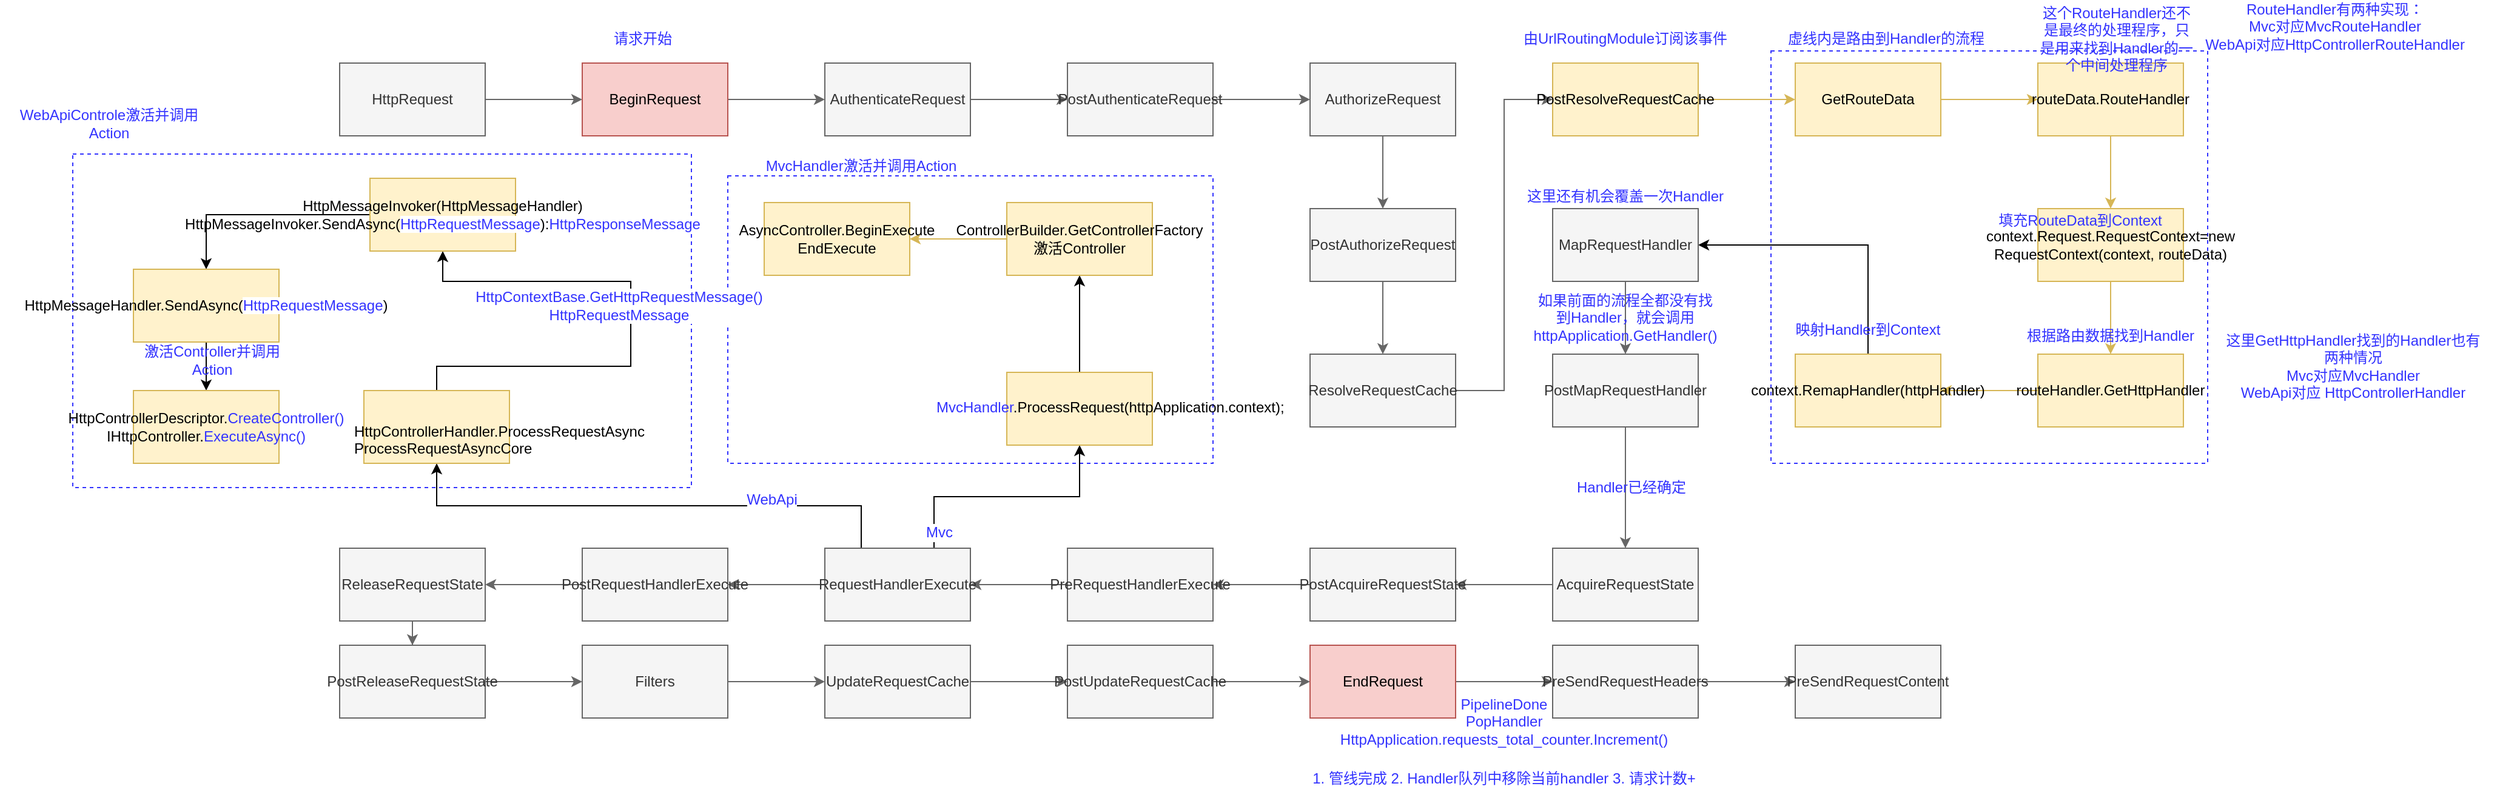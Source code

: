 <mxfile version="12.1.0" type="github" pages="1"><diagram id="ivOXmlOyjrkixMczFJsX" name="Page-1"><mxGraphModel dx="2666" dy="1594" grid="1" gridSize="10" guides="1" tooltips="1" connect="1" arrows="1" fold="1" page="1" pageScale="1" pageWidth="1600" pageHeight="900" math="0" shadow="0"><root><mxCell id="0"/><mxCell id="1" parent="0"/><mxCell id="DjkRwyKqZj0cm9yX4KQR-33" value="" style="rounded=0;whiteSpace=wrap;html=1;fontColor=#3333FF;dashed=1;strokeColor=#3333FF;fillColor=none;" vertex="1" parent="1"><mxGeometry x="360" y="133" width="400" height="237" as="geometry"/></mxCell><mxCell id="DjkRwyKqZj0cm9yX4KQR-26" value="" style="rounded=0;whiteSpace=wrap;html=1;fontColor=#3333FF;dashed=1;strokeColor=#3333FF;fillColor=none;" vertex="1" parent="1"><mxGeometry x="-180" y="115" width="510" height="275" as="geometry"/></mxCell><mxCell id="cHqAUBJOy2fZtPv6QNGA-51" value="" style="rounded=0;whiteSpace=wrap;html=1;fillColor=none;dashed=1;strokeColor=#3333FF;" parent="1" vertex="1"><mxGeometry x="1220" y="30" width="360" height="340" as="geometry"/></mxCell><mxCell id="wByduMAvmVtDEDCS51Q_-6" value="" style="edgeStyle=orthogonalEdgeStyle;rounded=0;orthogonalLoop=1;jettySize=auto;html=1;fillColor=#f5f5f5;strokeColor=#666666;" parent="1" source="wByduMAvmVtDEDCS51Q_-4" target="wByduMAvmVtDEDCS51Q_-5" edge="1"><mxGeometry relative="1" as="geometry"/></mxCell><mxCell id="wByduMAvmVtDEDCS51Q_-4" value="HttpRequest" style="rounded=0;whiteSpace=wrap;html=1;fillColor=#f5f5f5;align=center;strokeColor=#666666;fontColor=#333333;" parent="1" vertex="1"><mxGeometry x="40" y="40" width="120" height="60" as="geometry"/></mxCell><mxCell id="wByduMAvmVtDEDCS51Q_-8" value="" style="edgeStyle=orthogonalEdgeStyle;rounded=0;orthogonalLoop=1;jettySize=auto;html=1;fillColor=#f5f5f5;strokeColor=#666666;" parent="1" source="wByduMAvmVtDEDCS51Q_-5" target="wByduMAvmVtDEDCS51Q_-7" edge="1"><mxGeometry relative="1" as="geometry"/></mxCell><mxCell id="wByduMAvmVtDEDCS51Q_-5" value="BeginRequest" style="rounded=0;whiteSpace=wrap;html=1;fillColor=#f8cecc;align=center;strokeColor=#b85450;" parent="1" vertex="1"><mxGeometry x="240" y="40" width="120" height="60" as="geometry"/></mxCell><mxCell id="wByduMAvmVtDEDCS51Q_-10" value="" style="edgeStyle=orthogonalEdgeStyle;rounded=0;orthogonalLoop=1;jettySize=auto;html=1;fillColor=#f5f5f5;strokeColor=#666666;" parent="1" source="wByduMAvmVtDEDCS51Q_-7" target="wByduMAvmVtDEDCS51Q_-9" edge="1"><mxGeometry relative="1" as="geometry"/></mxCell><mxCell id="wByduMAvmVtDEDCS51Q_-7" value="AuthenticateRequest" style="rounded=0;whiteSpace=wrap;html=1;fillColor=#f5f5f5;align=center;strokeColor=#666666;fontColor=#333333;" parent="1" vertex="1"><mxGeometry x="440" y="40" width="120" height="60" as="geometry"/></mxCell><mxCell id="wByduMAvmVtDEDCS51Q_-12" value="" style="edgeStyle=orthogonalEdgeStyle;rounded=0;orthogonalLoop=1;jettySize=auto;html=1;fillColor=#f5f5f5;strokeColor=#666666;" parent="1" source="wByduMAvmVtDEDCS51Q_-9" target="wByduMAvmVtDEDCS51Q_-11" edge="1"><mxGeometry relative="1" as="geometry"/></mxCell><mxCell id="wByduMAvmVtDEDCS51Q_-9" value="PostAuthenticateRequest" style="rounded=0;whiteSpace=wrap;html=1;fillColor=#f5f5f5;align=center;strokeColor=#666666;fontColor=#333333;" parent="1" vertex="1"><mxGeometry x="640" y="40" width="120" height="60" as="geometry"/></mxCell><mxCell id="cHqAUBJOy2fZtPv6QNGA-33" value="" style="edgeStyle=orthogonalEdgeStyle;rounded=0;orthogonalLoop=1;jettySize=auto;html=1;fillColor=#f5f5f5;strokeColor=#666666;" parent="1" source="wByduMAvmVtDEDCS51Q_-11" target="wByduMAvmVtDEDCS51Q_-13" edge="1"><mxGeometry relative="1" as="geometry"/></mxCell><mxCell id="wByduMAvmVtDEDCS51Q_-11" value="AuthorizeRequest" style="rounded=0;whiteSpace=wrap;html=1;fillColor=#f5f5f5;align=center;strokeColor=#666666;fontColor=#333333;" parent="1" vertex="1"><mxGeometry x="840" y="40" width="120" height="60" as="geometry"/></mxCell><mxCell id="cHqAUBJOy2fZtPv6QNGA-34" value="" style="edgeStyle=orthogonalEdgeStyle;rounded=0;orthogonalLoop=1;jettySize=auto;html=1;fillColor=#f5f5f5;strokeColor=#666666;" parent="1" source="wByduMAvmVtDEDCS51Q_-13" target="wByduMAvmVtDEDCS51Q_-16" edge="1"><mxGeometry relative="1" as="geometry"/></mxCell><mxCell id="wByduMAvmVtDEDCS51Q_-13" value="PostAuthorizeRequest" style="rounded=0;whiteSpace=wrap;html=1;fillColor=#f5f5f5;align=center;strokeColor=#666666;fontColor=#333333;" parent="1" vertex="1"><mxGeometry x="840" y="160" width="120" height="60" as="geometry"/></mxCell><mxCell id="cHqAUBJOy2fZtPv6QNGA-35" style="edgeStyle=orthogonalEdgeStyle;rounded=0;orthogonalLoop=1;jettySize=auto;html=1;entryX=0;entryY=0.5;entryDx=0;entryDy=0;fillColor=#f5f5f5;strokeColor=#666666;" parent="1" source="wByduMAvmVtDEDCS51Q_-16" target="wByduMAvmVtDEDCS51Q_-18" edge="1"><mxGeometry relative="1" as="geometry"/></mxCell><mxCell id="wByduMAvmVtDEDCS51Q_-16" value="ResolveRequestCache" style="rounded=0;whiteSpace=wrap;html=1;fillColor=#f5f5f5;align=center;strokeColor=#666666;fontColor=#333333;" parent="1" vertex="1"><mxGeometry x="840" y="280" width="120" height="60" as="geometry"/></mxCell><mxCell id="cHqAUBJOy2fZtPv6QNGA-38" value="" style="edgeStyle=orthogonalEdgeStyle;rounded=0;orthogonalLoop=1;jettySize=auto;html=1;fillColor=#fff2cc;strokeColor=#d6b656;" parent="1" source="wByduMAvmVtDEDCS51Q_-18" target="cHqAUBJOy2fZtPv6QNGA-37" edge="1"><mxGeometry relative="1" as="geometry"/></mxCell><mxCell id="wByduMAvmVtDEDCS51Q_-18" value="PostResolveRequestCache" style="rounded=0;whiteSpace=wrap;html=1;fillColor=#fff2cc;align=center;strokeColor=#d6b656;" parent="1" vertex="1"><mxGeometry x="1040" y="40" width="120" height="60" as="geometry"/></mxCell><mxCell id="cHqAUBJOy2fZtPv6QNGA-40" value="" style="edgeStyle=orthogonalEdgeStyle;rounded=0;orthogonalLoop=1;jettySize=auto;html=1;fillColor=#fff2cc;strokeColor=#d6b656;" parent="1" source="cHqAUBJOy2fZtPv6QNGA-37" target="cHqAUBJOy2fZtPv6QNGA-39" edge="1"><mxGeometry relative="1" as="geometry"/></mxCell><mxCell id="cHqAUBJOy2fZtPv6QNGA-37" value="GetRouteData" style="rounded=0;whiteSpace=wrap;html=1;fillColor=#fff2cc;align=center;strokeColor=#d6b656;" parent="1" vertex="1"><mxGeometry x="1240" y="40" width="120" height="60" as="geometry"/></mxCell><mxCell id="cHqAUBJOy2fZtPv6QNGA-42" value="" style="edgeStyle=orthogonalEdgeStyle;rounded=0;orthogonalLoop=1;jettySize=auto;html=1;fillColor=#fff2cc;strokeColor=#d6b656;" parent="1" source="cHqAUBJOy2fZtPv6QNGA-39" target="cHqAUBJOy2fZtPv6QNGA-41" edge="1"><mxGeometry relative="1" as="geometry"/></mxCell><mxCell id="cHqAUBJOy2fZtPv6QNGA-39" value="routeData.RouteHandler" style="rounded=0;whiteSpace=wrap;html=1;fillColor=#fff2cc;align=center;strokeColor=#d6b656;" parent="1" vertex="1"><mxGeometry x="1440" y="40" width="120" height="60" as="geometry"/></mxCell><mxCell id="cHqAUBJOy2fZtPv6QNGA-44" value="" style="edgeStyle=orthogonalEdgeStyle;rounded=0;orthogonalLoop=1;jettySize=auto;html=1;fillColor=#fff2cc;strokeColor=#d6b656;" parent="1" source="cHqAUBJOy2fZtPv6QNGA-41" target="cHqAUBJOy2fZtPv6QNGA-43" edge="1"><mxGeometry relative="1" as="geometry"/></mxCell><mxCell id="cHqAUBJOy2fZtPv6QNGA-41" value="context.Request.RequestContext=new RequestContext(context, routeData)" style="rounded=0;whiteSpace=wrap;html=1;fillColor=#fff2cc;align=center;strokeColor=#d6b656;" parent="1" vertex="1"><mxGeometry x="1440" y="160" width="120" height="60" as="geometry"/></mxCell><mxCell id="cHqAUBJOy2fZtPv6QNGA-46" value="" style="edgeStyle=orthogonalEdgeStyle;rounded=0;orthogonalLoop=1;jettySize=auto;html=1;fillColor=#fff2cc;strokeColor=#d6b656;" parent="1" source="cHqAUBJOy2fZtPv6QNGA-43" target="cHqAUBJOy2fZtPv6QNGA-45" edge="1"><mxGeometry relative="1" as="geometry"/></mxCell><mxCell id="cHqAUBJOy2fZtPv6QNGA-43" value="routeHandler.GetHttpHandler" style="rounded=0;whiteSpace=wrap;html=1;fillColor=#fff2cc;align=center;strokeColor=#d6b656;" parent="1" vertex="1"><mxGeometry x="1440" y="280" width="120" height="60" as="geometry"/></mxCell><mxCell id="cHqAUBJOy2fZtPv6QNGA-49" style="edgeStyle=orthogonalEdgeStyle;rounded=0;orthogonalLoop=1;jettySize=auto;html=1;entryX=1;entryY=0.5;entryDx=0;entryDy=0;" parent="1" source="cHqAUBJOy2fZtPv6QNGA-45" target="cHqAUBJOy2fZtPv6QNGA-3" edge="1"><mxGeometry relative="1" as="geometry"><Array as="points"><mxPoint x="1300" y="190"/></Array></mxGeometry></mxCell><mxCell id="cHqAUBJOy2fZtPv6QNGA-45" value="context.RemapHandler(httpHandler)" style="rounded=0;whiteSpace=wrap;html=1;fillColor=#fff2cc;align=center;strokeColor=#d6b656;" parent="1" vertex="1"><mxGeometry x="1240" y="280" width="120" height="60" as="geometry"/></mxCell><mxCell id="cHqAUBJOy2fZtPv6QNGA-6" value="" style="edgeStyle=orthogonalEdgeStyle;rounded=0;orthogonalLoop=1;jettySize=auto;html=1;fillColor=#f5f5f5;strokeColor=#666666;" parent="1" source="cHqAUBJOy2fZtPv6QNGA-3" target="cHqAUBJOy2fZtPv6QNGA-5" edge="1"><mxGeometry relative="1" as="geometry"/></mxCell><mxCell id="cHqAUBJOy2fZtPv6QNGA-3" value="MapRequestHandler" style="rounded=0;whiteSpace=wrap;html=1;fillColor=#f5f5f5;align=center;strokeColor=#666666;fontColor=#333333;" parent="1" vertex="1"><mxGeometry x="1040" y="160" width="120" height="60" as="geometry"/></mxCell><mxCell id="cHqAUBJOy2fZtPv6QNGA-8" value="" style="edgeStyle=orthogonalEdgeStyle;rounded=0;orthogonalLoop=1;jettySize=auto;html=1;fillColor=#f5f5f5;strokeColor=#666666;" parent="1" source="cHqAUBJOy2fZtPv6QNGA-5" target="cHqAUBJOy2fZtPv6QNGA-7" edge="1"><mxGeometry relative="1" as="geometry"/></mxCell><mxCell id="cHqAUBJOy2fZtPv6QNGA-5" value="PostMapRequestHandler" style="rounded=0;whiteSpace=wrap;html=1;fillColor=#f5f5f5;align=center;strokeColor=#666666;fontColor=#333333;" parent="1" vertex="1"><mxGeometry x="1040" y="280" width="120" height="60" as="geometry"/></mxCell><mxCell id="cHqAUBJOy2fZtPv6QNGA-10" value="" style="edgeStyle=orthogonalEdgeStyle;rounded=0;orthogonalLoop=1;jettySize=auto;html=1;fillColor=#f5f5f5;strokeColor=#666666;" parent="1" source="cHqAUBJOy2fZtPv6QNGA-7" target="cHqAUBJOy2fZtPv6QNGA-9" edge="1"><mxGeometry relative="1" as="geometry"/></mxCell><mxCell id="cHqAUBJOy2fZtPv6QNGA-7" value="AcquireRequestState" style="rounded=0;whiteSpace=wrap;html=1;fillColor=#f5f5f5;align=center;strokeColor=#666666;fontColor=#333333;" parent="1" vertex="1"><mxGeometry x="1040" y="440" width="120" height="60" as="geometry"/></mxCell><mxCell id="cHqAUBJOy2fZtPv6QNGA-12" value="" style="edgeStyle=orthogonalEdgeStyle;rounded=0;orthogonalLoop=1;jettySize=auto;html=1;fillColor=#f5f5f5;strokeColor=#666666;" parent="1" source="cHqAUBJOy2fZtPv6QNGA-9" target="cHqAUBJOy2fZtPv6QNGA-11" edge="1"><mxGeometry relative="1" as="geometry"/></mxCell><mxCell id="cHqAUBJOy2fZtPv6QNGA-9" value="PostAcquireRequestState" style="rounded=0;whiteSpace=wrap;html=1;fillColor=#f5f5f5;align=center;strokeColor=#666666;fontColor=#333333;" parent="1" vertex="1"><mxGeometry x="840" y="440" width="120" height="60" as="geometry"/></mxCell><mxCell id="cHqAUBJOy2fZtPv6QNGA-14" value="" style="edgeStyle=orthogonalEdgeStyle;rounded=0;orthogonalLoop=1;jettySize=auto;html=1;fillColor=#f5f5f5;strokeColor=#666666;" parent="1" source="cHqAUBJOy2fZtPv6QNGA-11" target="cHqAUBJOy2fZtPv6QNGA-13" edge="1"><mxGeometry relative="1" as="geometry"/></mxCell><mxCell id="cHqAUBJOy2fZtPv6QNGA-11" value="PreRequestHandlerExecute" style="rounded=0;whiteSpace=wrap;html=1;fillColor=#f5f5f5;align=center;strokeColor=#666666;fontColor=#333333;" parent="1" vertex="1"><mxGeometry x="640" y="440" width="120" height="60" as="geometry"/></mxCell><mxCell id="cHqAUBJOy2fZtPv6QNGA-16" value="" style="edgeStyle=orthogonalEdgeStyle;rounded=0;orthogonalLoop=1;jettySize=auto;html=1;fillColor=#f5f5f5;strokeColor=#666666;" parent="1" source="cHqAUBJOy2fZtPv6QNGA-13" target="cHqAUBJOy2fZtPv6QNGA-15" edge="1"><mxGeometry relative="1" as="geometry"/></mxCell><mxCell id="cHqAUBJOy2fZtPv6QNGA-58" value="" style="edgeStyle=orthogonalEdgeStyle;rounded=0;orthogonalLoop=1;jettySize=auto;html=1;fontColor=#3333FF;exitX=0.75;exitY=0;exitDx=0;exitDy=0;entryX=0.5;entryY=1;entryDx=0;entryDy=0;" parent="1" source="cHqAUBJOy2fZtPv6QNGA-13" target="cHqAUBJOy2fZtPv6QNGA-57" edge="1"><mxGeometry relative="1" as="geometry"><mxPoint x="650" y="350" as="targetPoint"/><Array as="points"/></mxGeometry></mxCell><mxCell id="DjkRwyKqZj0cm9yX4KQR-39" value="Mvc" style="text;html=1;resizable=0;points=[];align=center;verticalAlign=middle;labelBackgroundColor=#ffffff;fontColor=#3333FF;" vertex="1" connectable="0" parent="cHqAUBJOy2fZtPv6QNGA-58"><mxGeometry x="-0.872" y="-4" relative="1" as="geometry"><mxPoint as="offset"/></mxGeometry></mxCell><mxCell id="DjkRwyKqZj0cm9yX4KQR-3" style="edgeStyle=orthogonalEdgeStyle;rounded=0;orthogonalLoop=1;jettySize=auto;html=1;exitX=0.25;exitY=0;exitDx=0;exitDy=0;entryX=0.5;entryY=1;entryDx=0;entryDy=0;" edge="1" parent="1" source="cHqAUBJOy2fZtPv6QNGA-13" target="DjkRwyKqZj0cm9yX4KQR-4"><mxGeometry relative="1" as="geometry"><mxPoint x="170" y="370" as="targetPoint"/></mxGeometry></mxCell><mxCell id="DjkRwyKqZj0cm9yX4KQR-38" value="WebApi" style="text;html=1;resizable=0;points=[];align=center;verticalAlign=middle;labelBackgroundColor=#ffffff;fontColor=#3333FF;" vertex="1" connectable="0" parent="DjkRwyKqZj0cm9yX4KQR-3"><mxGeometry x="-0.48" y="-5" relative="1" as="geometry"><mxPoint as="offset"/></mxGeometry></mxCell><mxCell id="cHqAUBJOy2fZtPv6QNGA-13" value="RequestHandlerExecute" style="rounded=0;whiteSpace=wrap;html=1;fillColor=#f5f5f5;align=center;strokeColor=#666666;fontColor=#333333;" parent="1" vertex="1"><mxGeometry x="440" y="440" width="120" height="60" as="geometry"/></mxCell><mxCell id="cHqAUBJOy2fZtPv6QNGA-60" value="" style="edgeStyle=orthogonalEdgeStyle;rounded=0;orthogonalLoop=1;jettySize=auto;html=1;fontColor=#3333FF;" parent="1" source="cHqAUBJOy2fZtPv6QNGA-57" edge="1"><mxGeometry relative="1" as="geometry"><mxPoint x="650" y="215" as="targetPoint"/></mxGeometry></mxCell><mxCell id="cHqAUBJOy2fZtPv6QNGA-57" value="&lt;pre style=&quot;background-color: rgb(43 , 43 , 43) ; font-size: 9pt ; font-family: &amp;#34;menlo&amp;#34; ; color: rgb(169 , 183 , 198)&quot;&gt;&lt;br&gt;&lt;/pre&gt;" style="rounded=0;whiteSpace=wrap;html=1;fillColor=#fff2cc;align=center;strokeColor=#d6b656;" parent="1" vertex="1"><mxGeometry x="590" y="295" width="120" height="60" as="geometry"/></mxCell><mxCell id="cHqAUBJOy2fZtPv6QNGA-18" value="" style="edgeStyle=orthogonalEdgeStyle;rounded=0;orthogonalLoop=1;jettySize=auto;html=1;fillColor=#f5f5f5;strokeColor=#666666;" parent="1" source="cHqAUBJOy2fZtPv6QNGA-15" target="cHqAUBJOy2fZtPv6QNGA-17" edge="1"><mxGeometry relative="1" as="geometry"/></mxCell><mxCell id="cHqAUBJOy2fZtPv6QNGA-15" value="PostRequestHandlerExecute" style="rounded=0;whiteSpace=wrap;html=1;fillColor=#f5f5f5;align=center;strokeColor=#666666;fontColor=#333333;" parent="1" vertex="1"><mxGeometry x="240" y="440" width="120" height="60" as="geometry"/></mxCell><mxCell id="cHqAUBJOy2fZtPv6QNGA-20" value="" style="edgeStyle=orthogonalEdgeStyle;rounded=0;orthogonalLoop=1;jettySize=auto;html=1;fillColor=#f5f5f5;strokeColor=#666666;" parent="1" source="cHqAUBJOy2fZtPv6QNGA-17" target="cHqAUBJOy2fZtPv6QNGA-19" edge="1"><mxGeometry relative="1" as="geometry"/></mxCell><mxCell id="cHqAUBJOy2fZtPv6QNGA-17" value="ReleaseRequestState" style="rounded=0;whiteSpace=wrap;html=1;fillColor=#f5f5f5;align=center;strokeColor=#666666;fontColor=#333333;" parent="1" vertex="1"><mxGeometry x="40" y="440" width="120" height="60" as="geometry"/></mxCell><mxCell id="cHqAUBJOy2fZtPv6QNGA-22" value="" style="edgeStyle=orthogonalEdgeStyle;rounded=0;orthogonalLoop=1;jettySize=auto;html=1;fillColor=#f5f5f5;strokeColor=#666666;" parent="1" source="cHqAUBJOy2fZtPv6QNGA-19" target="cHqAUBJOy2fZtPv6QNGA-21" edge="1"><mxGeometry relative="1" as="geometry"/></mxCell><mxCell id="cHqAUBJOy2fZtPv6QNGA-19" value="PostReleaseRequestState" style="rounded=0;whiteSpace=wrap;html=1;fillColor=#f5f5f5;align=center;strokeColor=#666666;fontColor=#333333;" parent="1" vertex="1"><mxGeometry x="40" y="520" width="120" height="60" as="geometry"/></mxCell><mxCell id="cHqAUBJOy2fZtPv6QNGA-24" value="" style="edgeStyle=orthogonalEdgeStyle;rounded=0;orthogonalLoop=1;jettySize=auto;html=1;fillColor=#f5f5f5;strokeColor=#666666;" parent="1" source="cHqAUBJOy2fZtPv6QNGA-21" target="cHqAUBJOy2fZtPv6QNGA-23" edge="1"><mxGeometry relative="1" as="geometry"/></mxCell><mxCell id="cHqAUBJOy2fZtPv6QNGA-21" value="Filters" style="rounded=0;whiteSpace=wrap;html=1;fillColor=#f5f5f5;align=center;strokeColor=#666666;fontColor=#333333;" parent="1" vertex="1"><mxGeometry x="240" y="520" width="120" height="60" as="geometry"/></mxCell><mxCell id="cHqAUBJOy2fZtPv6QNGA-26" value="" style="edgeStyle=orthogonalEdgeStyle;rounded=0;orthogonalLoop=1;jettySize=auto;html=1;fillColor=#f5f5f5;strokeColor=#666666;" parent="1" source="cHqAUBJOy2fZtPv6QNGA-23" target="cHqAUBJOy2fZtPv6QNGA-25" edge="1"><mxGeometry relative="1" as="geometry"/></mxCell><mxCell id="cHqAUBJOy2fZtPv6QNGA-23" value="UpdateRequestCache" style="rounded=0;whiteSpace=wrap;html=1;fillColor=#f5f5f5;align=center;strokeColor=#666666;fontColor=#333333;" parent="1" vertex="1"><mxGeometry x="440" y="520" width="120" height="60" as="geometry"/></mxCell><mxCell id="cHqAUBJOy2fZtPv6QNGA-28" value="" style="edgeStyle=orthogonalEdgeStyle;rounded=0;orthogonalLoop=1;jettySize=auto;html=1;fillColor=#f5f5f5;strokeColor=#666666;" parent="1" source="cHqAUBJOy2fZtPv6QNGA-25" target="cHqAUBJOy2fZtPv6QNGA-27" edge="1"><mxGeometry relative="1" as="geometry"/></mxCell><mxCell id="cHqAUBJOy2fZtPv6QNGA-25" value="PostUpdateRequestCache" style="rounded=0;whiteSpace=wrap;html=1;fillColor=#f5f5f5;align=center;strokeColor=#666666;fontColor=#333333;" parent="1" vertex="1"><mxGeometry x="640" y="520" width="120" height="60" as="geometry"/></mxCell><mxCell id="cHqAUBJOy2fZtPv6QNGA-30" value="" style="edgeStyle=orthogonalEdgeStyle;rounded=0;orthogonalLoop=1;jettySize=auto;html=1;fillColor=#f5f5f5;strokeColor=#666666;" parent="1" source="cHqAUBJOy2fZtPv6QNGA-27" target="cHqAUBJOy2fZtPv6QNGA-29" edge="1"><mxGeometry relative="1" as="geometry"/></mxCell><mxCell id="cHqAUBJOy2fZtPv6QNGA-27" value="EndRequest" style="rounded=0;whiteSpace=wrap;html=1;fillColor=#f8cecc;align=center;strokeColor=#b85450;" parent="1" vertex="1"><mxGeometry x="840" y="520" width="120" height="60" as="geometry"/></mxCell><mxCell id="cHqAUBJOy2fZtPv6QNGA-32" value="" style="edgeStyle=orthogonalEdgeStyle;rounded=0;orthogonalLoop=1;jettySize=auto;html=1;fillColor=#f5f5f5;strokeColor=#666666;" parent="1" source="cHqAUBJOy2fZtPv6QNGA-29" target="cHqAUBJOy2fZtPv6QNGA-31" edge="1"><mxGeometry relative="1" as="geometry"/></mxCell><mxCell id="cHqAUBJOy2fZtPv6QNGA-29" value="PreSendRequestHeaders" style="rounded=0;whiteSpace=wrap;html=1;fillColor=#f5f5f5;align=center;strokeColor=#666666;fontColor=#333333;" parent="1" vertex="1"><mxGeometry x="1040" y="520" width="120" height="60" as="geometry"/></mxCell><mxCell id="cHqAUBJOy2fZtPv6QNGA-31" value="PreSendRequestContent" style="rounded=0;whiteSpace=wrap;html=1;fillColor=#f5f5f5;align=center;strokeColor=#666666;fontColor=#333333;" parent="1" vertex="1"><mxGeometry x="1240" y="520" width="120" height="60" as="geometry"/></mxCell><mxCell id="cHqAUBJOy2fZtPv6QNGA-55" value="虚线内是路由到Handler的流程" style="text;html=1;strokeColor=none;fillColor=none;align=center;verticalAlign=middle;whiteSpace=wrap;rounded=0;dashed=1;fontColor=#3333FF;" parent="1" vertex="1"><mxGeometry x="1220" y="10" width="190" height="20" as="geometry"/></mxCell><mxCell id="cHqAUBJOy2fZtPv6QNGA-56" value="如果前面的流程全都没有找到Handler，就会调用&lt;br&gt;httpApplication.GetHandler()" style="text;html=1;strokeColor=none;fillColor=none;align=center;verticalAlign=middle;whiteSpace=wrap;rounded=0;dashed=1;fontColor=#3333FF;" parent="1" vertex="1"><mxGeometry x="1080" y="240" width="40" height="20" as="geometry"/></mxCell><mxCell id="cHqAUBJOy2fZtPv6QNGA-63" value="" style="edgeStyle=orthogonalEdgeStyle;rounded=0;orthogonalLoop=1;jettySize=auto;html=1;fontColor=#3333FF;fillColor=#fff2cc;strokeColor=#d6b656;" parent="1" source="cHqAUBJOy2fZtPv6QNGA-61" target="cHqAUBJOy2fZtPv6QNGA-62" edge="1"><mxGeometry relative="1" as="geometry"/></mxCell><mxCell id="cHqAUBJOy2fZtPv6QNGA-61" value="ControllerBuilder.GetControllerFactory激活Controller" style="rounded=0;whiteSpace=wrap;html=1;fillColor=#fff2cc;align=center;strokeColor=#d6b656;" parent="1" vertex="1"><mxGeometry x="590" y="155" width="120" height="60" as="geometry"/></mxCell><mxCell id="cHqAUBJOy2fZtPv6QNGA-62" value="AsyncController.BeginExecute&lt;br&gt;EndExecute" style="rounded=0;whiteSpace=wrap;html=1;fillColor=#fff2cc;align=center;strokeColor=#d6b656;" parent="1" vertex="1"><mxGeometry x="390" y="155" width="120" height="60" as="geometry"/></mxCell><mxCell id="cHqAUBJOy2fZtPv6QNGA-65" value="由UrlRoutingModule订阅该事件" style="text;html=1;strokeColor=none;fillColor=none;align=center;verticalAlign=middle;whiteSpace=wrap;rounded=0;dashed=1;fontColor=#3333FF;" parent="1" vertex="1"><mxGeometry x="1010" y="10" width="180" height="20" as="geometry"/></mxCell><mxCell id="cHqAUBJOy2fZtPv6QNGA-67" value="Handler已经确定" style="text;html=1;strokeColor=none;fillColor=none;align=center;verticalAlign=middle;whiteSpace=wrap;rounded=0;dashed=1;fontColor=#3333FF;" parent="1" vertex="1"><mxGeometry x="1010" y="380" width="190" height="20" as="geometry"/></mxCell><mxCell id="cHqAUBJOy2fZtPv6QNGA-68" value="请求开始" style="text;html=1;strokeColor=none;fillColor=none;align=center;verticalAlign=middle;whiteSpace=wrap;rounded=0;dashed=1;fontColor=#3333FF;" parent="1" vertex="1"><mxGeometry x="260" y="10" width="60" height="20" as="geometry"/></mxCell><mxCell id="cHqAUBJOy2fZtPv6QNGA-70" value="MvcHandler激活并调用Action" style="text;html=1;strokeColor=none;fillColor=none;align=center;verticalAlign=middle;whiteSpace=wrap;rounded=0;dashed=1;fontColor=#3333FF;" parent="1" vertex="1"><mxGeometry x="380" y="115" width="180" height="20" as="geometry"/></mxCell><mxCell id="cHqAUBJOy2fZtPv6QNGA-71" value="填充RouteData到Context" style="text;html=1;strokeColor=none;fillColor=none;align=center;verticalAlign=middle;whiteSpace=wrap;rounded=0;dashed=1;fontColor=#3333FF;" parent="1" vertex="1"><mxGeometry x="1400" y="160" width="150" height="20" as="geometry"/></mxCell><mxCell id="cHqAUBJOy2fZtPv6QNGA-72" value="根据路由数据找到Handler" style="text;html=1;strokeColor=none;fillColor=none;align=center;verticalAlign=middle;whiteSpace=wrap;rounded=0;dashed=1;fontColor=#3333FF;" parent="1" vertex="1"><mxGeometry x="1420" y="255" width="160" height="20" as="geometry"/></mxCell><mxCell id="cHqAUBJOy2fZtPv6QNGA-73" value="映射Handler到Context" style="text;html=1;strokeColor=none;fillColor=none;align=center;verticalAlign=middle;whiteSpace=wrap;rounded=0;dashed=1;fontColor=#3333FF;" parent="1" vertex="1"><mxGeometry x="1220" y="250" width="160" height="20" as="geometry"/></mxCell><mxCell id="cHqAUBJOy2fZtPv6QNGA-74" value="这里还有机会覆盖一次Handler" style="text;html=1;strokeColor=none;fillColor=none;align=center;verticalAlign=middle;whiteSpace=wrap;rounded=0;dashed=1;fontColor=#3333FF;" parent="1" vertex="1"><mxGeometry x="1005" y="140" width="190" height="20" as="geometry"/></mxCell><mxCell id="cHqAUBJOy2fZtPv6QNGA-75" value="PipelineDone&lt;br&gt;PopHandler&lt;br&gt;HttpApplication.requests_total_counter.Increment()&lt;br&gt;&lt;br&gt;" style="text;html=1;strokeColor=none;fillColor=none;align=center;verticalAlign=middle;whiteSpace=wrap;rounded=0;dashed=1;fontColor=#3333FF;" parent="1" vertex="1"><mxGeometry x="980" y="580" width="40" height="20" as="geometry"/></mxCell><mxCell id="cHqAUBJOy2fZtPv6QNGA-77" value="1. 管线完成 2. Handler队列中移除当前handler 3. 请求计数+" style="text;html=1;strokeColor=none;fillColor=none;align=center;verticalAlign=middle;whiteSpace=wrap;rounded=0;dashed=1;fontColor=#3333FF;" parent="1" vertex="1"><mxGeometry x="840" y="620" width="320" height="20" as="geometry"/></mxCell><mxCell id="DjkRwyKqZj0cm9yX4KQR-2" value="&lt;span style=&quot;color: rgb(51 , 51 , 255) ; text-align: center ; white-space: normal&quot;&gt;MvcHandler&lt;/span&gt;.ProcessRequest(httpApplication.context);" style="text;html=1;" vertex="1" parent="1"><mxGeometry x="530" y="310" width="290" height="30" as="geometry"/></mxCell><mxCell id="DjkRwyKqZj0cm9yX4KQR-13" value="" style="edgeStyle=orthogonalEdgeStyle;rounded=0;orthogonalLoop=1;jettySize=auto;html=1;fontColor=#3333FF;entryX=0.5;entryY=1;entryDx=0;entryDy=0;" edge="1" parent="1" source="DjkRwyKqZj0cm9yX4KQR-4" target="DjkRwyKqZj0cm9yX4KQR-12"><mxGeometry relative="1" as="geometry"><Array as="points"><mxPoint x="120" y="290"/><mxPoint x="280" y="290"/><mxPoint x="280" y="220"/><mxPoint x="125" y="220"/></Array></mxGeometry></mxCell><mxCell id="DjkRwyKqZj0cm9yX4KQR-14" value="HttpContextBase.GetHttpRequestMessage()&lt;br&gt;HttpRequestMessage" style="text;html=1;resizable=0;points=[];align=center;verticalAlign=middle;labelBackgroundColor=#ffffff;fontColor=#3333FF;" vertex="1" connectable="0" parent="DjkRwyKqZj0cm9yX4KQR-13"><mxGeometry x="-0.05" relative="1" as="geometry"><mxPoint x="-10" y="-25.5" as="offset"/></mxGeometry></mxCell><mxCell id="DjkRwyKqZj0cm9yX4KQR-4" value="" style="rounded=0;whiteSpace=wrap;html=1;fillColor=#fff2cc;strokeColor=#d6b656;" vertex="1" parent="1"><mxGeometry x="60" y="310" width="120" height="60" as="geometry"/></mxCell><mxCell id="DjkRwyKqZj0cm9yX4KQR-23" value="" style="edgeStyle=orthogonalEdgeStyle;rounded=0;orthogonalLoop=1;jettySize=auto;html=1;fontColor=#3333FF;" edge="1" parent="1" source="DjkRwyKqZj0cm9yX4KQR-12" target="DjkRwyKqZj0cm9yX4KQR-22"><mxGeometry relative="1" as="geometry"/></mxCell><mxCell id="DjkRwyKqZj0cm9yX4KQR-12" value="HttpMessageInvoker(HttpMessageHandler)&lt;br&gt;HttpMessageInvoker.SendAsync(&lt;span style=&quot;color: rgb(51 , 51 , 255) ; white-space: nowrap ; background-color: rgb(255 , 255 , 255)&quot;&gt;HttpRequestMessage&lt;/span&gt;):&lt;span style=&quot;color: rgb(51 , 51 , 255) ; white-space: nowrap ; background-color: rgb(255 , 255 , 255)&quot;&gt;HttpResponseMessage&lt;/span&gt;" style="rounded=0;whiteSpace=wrap;html=1;fillColor=#fff2cc;strokeColor=#d6b656;" vertex="1" parent="1"><mxGeometry x="65" y="135" width="120" height="60" as="geometry"/></mxCell><mxCell id="DjkRwyKqZj0cm9yX4KQR-30" value="" style="edgeStyle=orthogonalEdgeStyle;rounded=0;orthogonalLoop=1;jettySize=auto;html=1;fontColor=#3333FF;" edge="1" parent="1" source="DjkRwyKqZj0cm9yX4KQR-22" target="DjkRwyKqZj0cm9yX4KQR-29"><mxGeometry relative="1" as="geometry"/></mxCell><mxCell id="DjkRwyKqZj0cm9yX4KQR-22" value="HttpMessageHandler.SendAsync(&lt;span style=&quot;color: rgb(51 , 51 , 255) ; white-space: nowrap ; background-color: rgb(255 , 255 , 255)&quot;&gt;HttpRequestMessage&lt;/span&gt;)" style="rounded=0;whiteSpace=wrap;html=1;fillColor=#fff2cc;strokeColor=#d6b656;" vertex="1" parent="1"><mxGeometry x="-130" y="210" width="120" height="60" as="geometry"/></mxCell><mxCell id="DjkRwyKqZj0cm9yX4KQR-29" value="HttpControllerDescriptor.&lt;font color=&quot;#3333ff&quot;&gt;CreateController()&lt;/font&gt;&lt;br&gt;IHttpController.&lt;font color=&quot;#3333ff&quot;&gt;ExecuteAsync()&lt;/font&gt;" style="rounded=0;whiteSpace=wrap;html=1;fillColor=#fff2cc;strokeColor=#d6b656;" vertex="1" parent="1"><mxGeometry x="-130" y="310" width="120" height="60" as="geometry"/></mxCell><mxCell id="DjkRwyKqZj0cm9yX4KQR-5" value="HttpControllerHandler.ProcessRequestAsync&lt;br&gt;ProcessRequestAsyncCore" style="text;html=1;" vertex="1" parent="1"><mxGeometry x="50" y="330" width="150" height="30" as="geometry"/></mxCell><mxCell id="DjkRwyKqZj0cm9yX4KQR-6" value="这个RouteHandler还不是最终的处理程序，只是用来找到Handler的一个中间处理程序" style="text;html=1;strokeColor=none;fillColor=none;align=center;verticalAlign=middle;whiteSpace=wrap;rounded=0;fontColor=#3333FF;" vertex="1" parent="1"><mxGeometry x="1440" y="10" width="130" height="20" as="geometry"/></mxCell><mxCell id="DjkRwyKqZj0cm9yX4KQR-8" value="RouteHandler有两种实现：&lt;br&gt;Mvc对应MvcRouteHandler&lt;br&gt;WebApi对应HttpControllerRouteHandler" style="text;html=1;strokeColor=none;fillColor=none;align=center;verticalAlign=middle;whiteSpace=wrap;rounded=0;fontColor=#3333FF;" vertex="1" parent="1"><mxGeometry x="1550" width="270" height="20" as="geometry"/></mxCell><mxCell id="DjkRwyKqZj0cm9yX4KQR-9" value="这里GetHttpHandler找到的Handler也有两种情况&lt;br&gt;Mvc对应MvcHandler&lt;br&gt;WebApi对应&amp;nbsp;HttpControllerHandler" style="text;html=1;strokeColor=none;fillColor=none;align=center;verticalAlign=middle;whiteSpace=wrap;rounded=0;fontColor=#3333FF;" vertex="1" parent="1"><mxGeometry x="1590" y="280" width="220" height="20" as="geometry"/></mxCell><mxCell id="DjkRwyKqZj0cm9yX4KQR-27" value="WebApiControle激活并调用Action" style="text;html=1;strokeColor=none;fillColor=none;align=center;verticalAlign=middle;whiteSpace=wrap;rounded=0;dashed=1;fontColor=#3333FF;" vertex="1" parent="1"><mxGeometry x="-240" y="80" width="180" height="20" as="geometry"/></mxCell><mxCell id="DjkRwyKqZj0cm9yX4KQR-31" value="激活Controller并调用Action" style="text;html=1;strokeColor=none;fillColor=none;align=center;verticalAlign=middle;whiteSpace=wrap;rounded=0;dashed=1;fontColor=#3333FF;" vertex="1" parent="1"><mxGeometry x="-130" y="275" width="130" height="20" as="geometry"/></mxCell></root></mxGraphModel></diagram></mxfile>